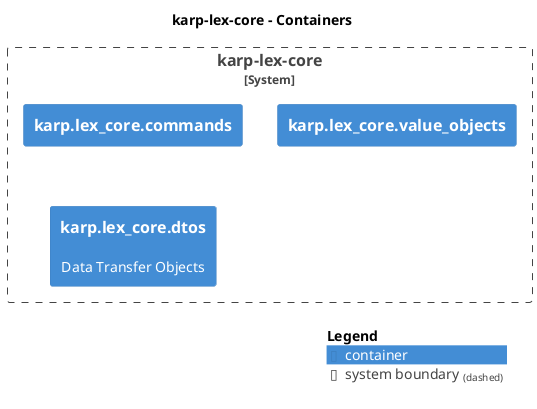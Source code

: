 @startuml
set separator none
title karp-lex-core - Containers

top to bottom direction

!include <C4/C4>
!include <C4/C4_Context>
!include <C4/C4_Container>

System_Boundary("karplexcore_boundary", "karp-lex-core", $tags="") {
  Container(karplexcore.karplex_corecommands, "karp.lex_core.commands", $techn="", $descr="", $tags="", $link="")
  Container(karplexcore.karplex_corevalue_objects, "karp.lex_core.value_objects", $techn="", $descr="", $tags="", $link="")
  Container(karplexcore.karplex_coredtos, "karp.lex_core.dtos", $techn="", $descr="Data Transfer Objects", $tags="", $link="")
}


SHOW_LEGEND(true)
@enduml